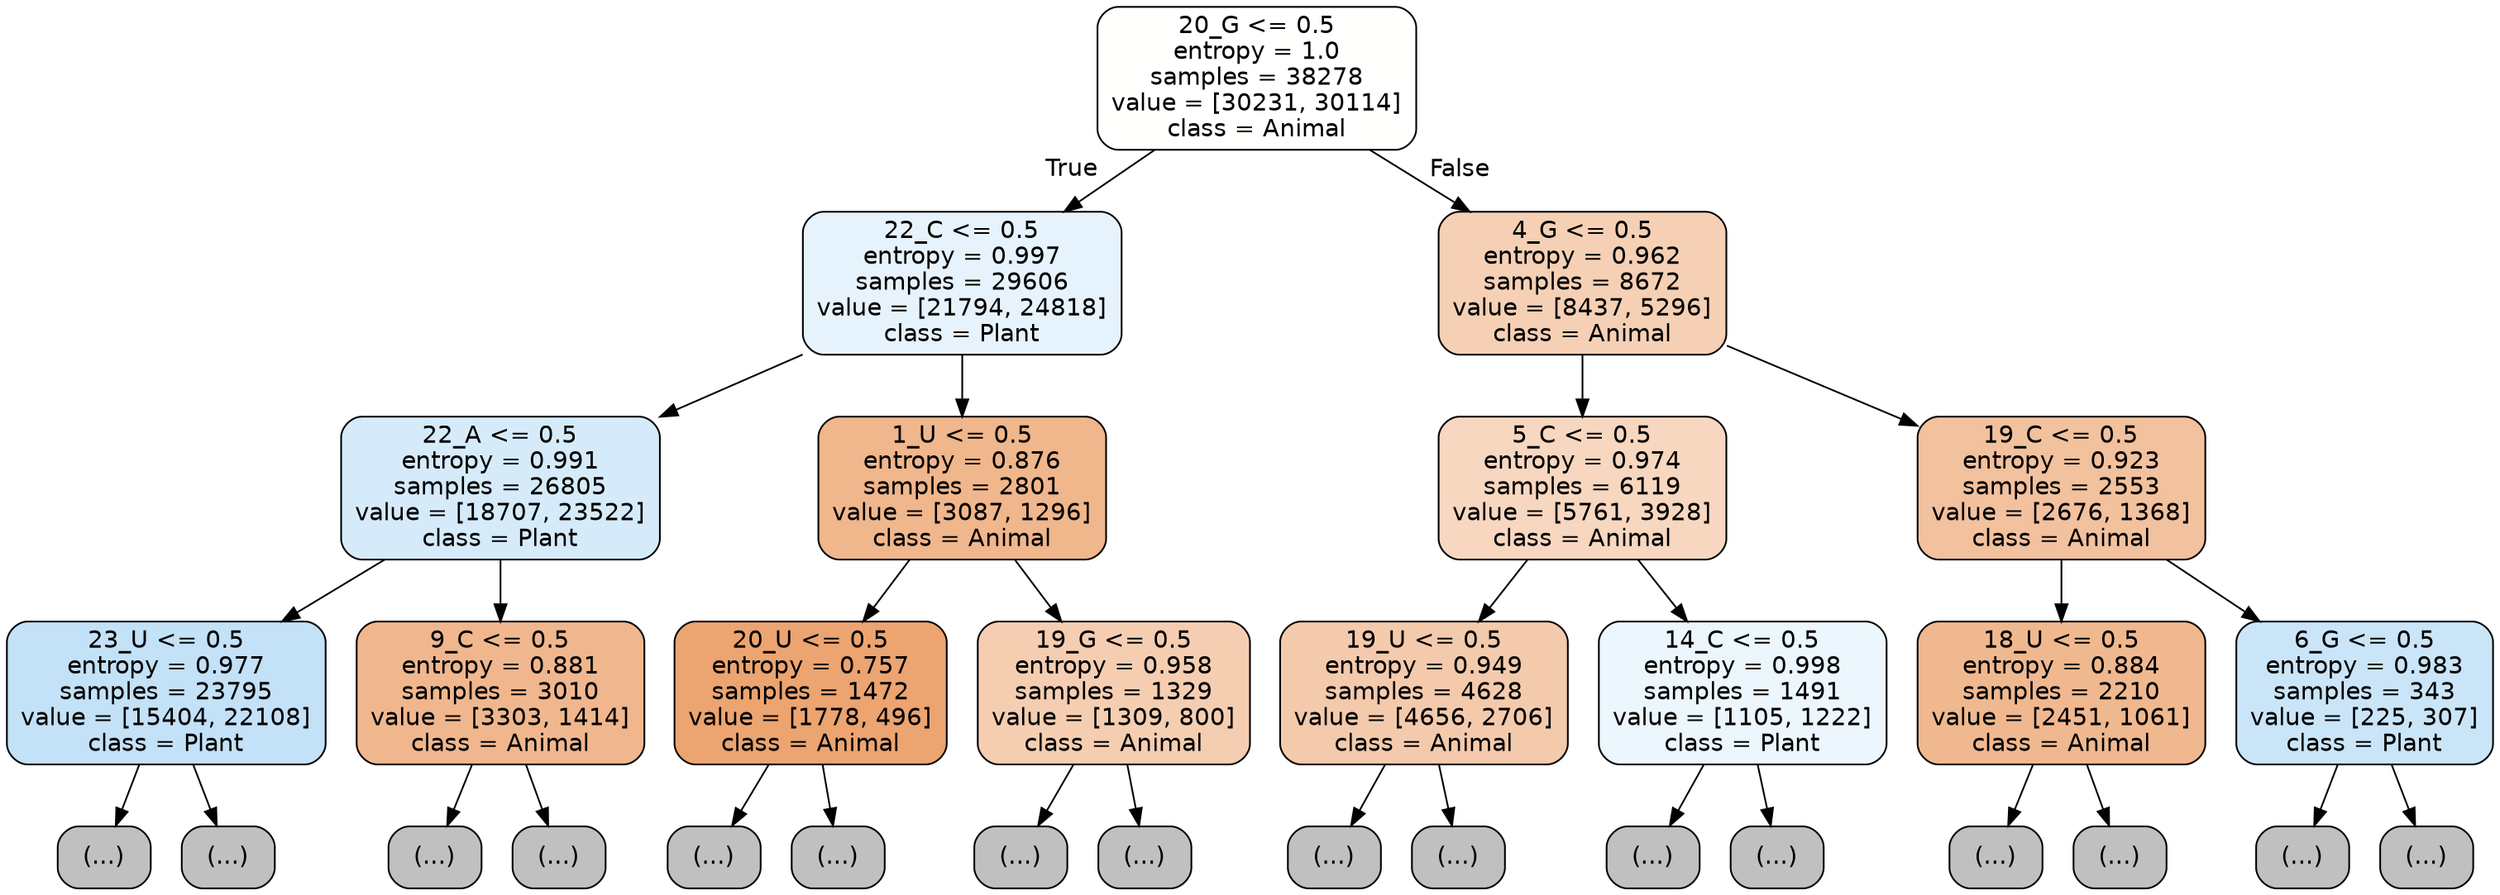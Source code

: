 digraph Tree {
node [shape=box, style="filled, rounded", color="black", fontname="helvetica"] ;
edge [fontname="helvetica"] ;
0 [label="20_G <= 0.5\nentropy = 1.0\nsamples = 38278\nvalue = [30231, 30114]\nclass = Animal", fillcolor="#fffffe"] ;
1 [label="22_C <= 0.5\nentropy = 0.997\nsamples = 29606\nvalue = [21794, 24818]\nclass = Plant", fillcolor="#e7f3fc"] ;
0 -> 1 [labeldistance=2.5, labelangle=45, headlabel="True"] ;
2 [label="22_A <= 0.5\nentropy = 0.991\nsamples = 26805\nvalue = [18707, 23522]\nclass = Plant", fillcolor="#d6ebfa"] ;
1 -> 2 ;
3 [label="23_U <= 0.5\nentropy = 0.977\nsamples = 23795\nvalue = [15404, 22108]\nclass = Plant", fillcolor="#c3e1f7"] ;
2 -> 3 ;
4 [label="(...)", fillcolor="#C0C0C0"] ;
3 -> 4 ;
9583 [label="(...)", fillcolor="#C0C0C0"] ;
3 -> 9583 ;
9834 [label="9_C <= 0.5\nentropy = 0.881\nsamples = 3010\nvalue = [3303, 1414]\nclass = Animal", fillcolor="#f0b78e"] ;
2 -> 9834 ;
9835 [label="(...)", fillcolor="#C0C0C0"] ;
9834 -> 9835 ;
10866 [label="(...)", fillcolor="#C0C0C0"] ;
9834 -> 10866 ;
11181 [label="1_U <= 0.5\nentropy = 0.876\nsamples = 2801\nvalue = [3087, 1296]\nclass = Animal", fillcolor="#f0b68c"] ;
1 -> 11181 ;
11182 [label="20_U <= 0.5\nentropy = 0.757\nsamples = 1472\nvalue = [1778, 496]\nclass = Animal", fillcolor="#eca470"] ;
11181 -> 11182 ;
11183 [label="(...)", fillcolor="#C0C0C0"] ;
11182 -> 11183 ;
11620 [label="(...)", fillcolor="#C0C0C0"] ;
11182 -> 11620 ;
11843 [label="19_G <= 0.5\nentropy = 0.958\nsamples = 1329\nvalue = [1309, 800]\nclass = Animal", fillcolor="#f5ceb2"] ;
11181 -> 11843 ;
11844 [label="(...)", fillcolor="#C0C0C0"] ;
11843 -> 11844 ;
12333 [label="(...)", fillcolor="#C0C0C0"] ;
11843 -> 12333 ;
12494 [label="4_G <= 0.5\nentropy = 0.962\nsamples = 8672\nvalue = [8437, 5296]\nclass = Animal", fillcolor="#f5d0b5"] ;
0 -> 12494 [labeldistance=2.5, labelangle=-45, headlabel="False"] ;
12495 [label="5_C <= 0.5\nentropy = 0.974\nsamples = 6119\nvalue = [5761, 3928]\nclass = Animal", fillcolor="#f7d7c0"] ;
12494 -> 12495 ;
12496 [label="19_U <= 0.5\nentropy = 0.949\nsamples = 4628\nvalue = [4656, 2706]\nclass = Animal", fillcolor="#f4caac"] ;
12495 -> 12496 ;
12497 [label="(...)", fillcolor="#C0C0C0"] ;
12496 -> 12497 ;
14104 [label="(...)", fillcolor="#C0C0C0"] ;
12496 -> 14104 ;
14879 [label="14_C <= 0.5\nentropy = 0.998\nsamples = 1491\nvalue = [1105, 1222]\nclass = Plant", fillcolor="#ecf6fd"] ;
12495 -> 14879 ;
14880 [label="(...)", fillcolor="#C0C0C0"] ;
14879 -> 14880 ;
15335 [label="(...)", fillcolor="#C0C0C0"] ;
14879 -> 15335 ;
15452 [label="19_C <= 0.5\nentropy = 0.923\nsamples = 2553\nvalue = [2676, 1368]\nclass = Animal", fillcolor="#f2c19e"] ;
12494 -> 15452 ;
15453 [label="18_U <= 0.5\nentropy = 0.884\nsamples = 2210\nvalue = [2451, 1061]\nclass = Animal", fillcolor="#f0b88f"] ;
15452 -> 15453 ;
15454 [label="(...)", fillcolor="#C0C0C0"] ;
15453 -> 15454 ;
16289 [label="(...)", fillcolor="#C0C0C0"] ;
15453 -> 16289 ;
16610 [label="6_G <= 0.5\nentropy = 0.983\nsamples = 343\nvalue = [225, 307]\nclass = Plant", fillcolor="#cae5f8"] ;
15452 -> 16610 ;
16611 [label="(...)", fillcolor="#C0C0C0"] ;
16610 -> 16611 ;
16762 [label="(...)", fillcolor="#C0C0C0"] ;
16610 -> 16762 ;
}
